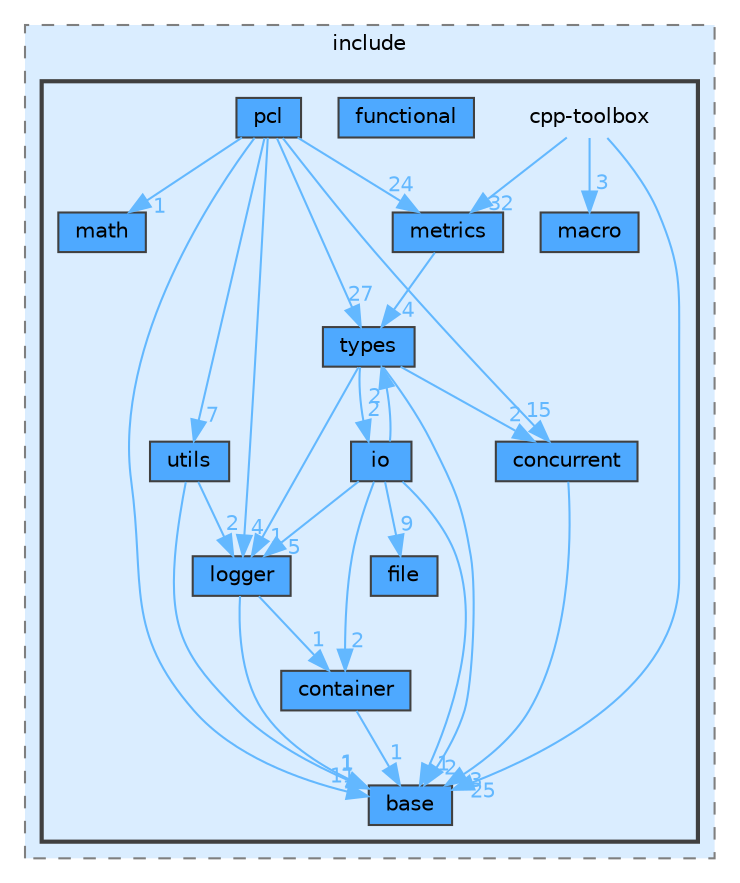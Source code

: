 digraph "src/include/cpp-toolbox"
{
 // LATEX_PDF_SIZE
  bgcolor="transparent";
  edge [fontname=Helvetica,fontsize=10,labelfontname=Helvetica,labelfontsize=10];
  node [fontname=Helvetica,fontsize=10,shape=box,height=0.2,width=0.4];
  compound=true
  subgraph clusterdir_b0856f6b0d80ccb263b2f415c91f9e17 {
    graph [ bgcolor="#daedff", pencolor="grey50", label="include", fontname=Helvetica,fontsize=10 style="filled,dashed", URL="dir_b0856f6b0d80ccb263b2f415c91f9e17.html",tooltip=""]
  subgraph clusterdir_09c6140c2956544491238e129f11fd9f {
    graph [ bgcolor="#daedff", pencolor="grey25", label="", fontname=Helvetica,fontsize=10 style="filled,bold", URL="dir_09c6140c2956544491238e129f11fd9f.html",tooltip=""]
    dir_09c6140c2956544491238e129f11fd9f [shape=plaintext, label="cpp-toolbox"];
  dir_175064ea02679cf4c3a50b5407502295 [label="base", fillcolor="#4ea9ff", color="grey25", style="filled", URL="dir_175064ea02679cf4c3a50b5407502295.html",tooltip=""];
  dir_53097c1fb4416aacf03fa23589a54650 [label="concurrent", fillcolor="#4ea9ff", color="grey25", style="filled", URL="dir_53097c1fb4416aacf03fa23589a54650.html",tooltip=""];
  dir_5e35b7373085dba8dab58644e4548795 [label="container", fillcolor="#4ea9ff", color="grey25", style="filled", URL="dir_5e35b7373085dba8dab58644e4548795.html",tooltip=""];
  dir_b5aa90370c16f0962bf4137c01c04103 [label="file", fillcolor="#4ea9ff", color="grey25", style="filled", URL="dir_b5aa90370c16f0962bf4137c01c04103.html",tooltip=""];
  dir_42d4fada0fd69cb4cfebc8e2df038324 [label="functional", fillcolor="#4ea9ff", color="grey25", style="filled", URL="dir_42d4fada0fd69cb4cfebc8e2df038324.html",tooltip=""];
  dir_0525589dda1abc1cfa65fd0da343267e [label="io", fillcolor="#4ea9ff", color="grey25", style="filled", URL="dir_0525589dda1abc1cfa65fd0da343267e.html",tooltip=""];
  dir_40d9b6a4c321e73b85093107dc465522 [label="logger", fillcolor="#4ea9ff", color="grey25", style="filled", URL="dir_40d9b6a4c321e73b85093107dc465522.html",tooltip=""];
  dir_5a67e91a1465d0f547b2b0b801205bed [label="macro", fillcolor="#4ea9ff", color="grey25", style="filled", URL="dir_5a67e91a1465d0f547b2b0b801205bed.html",tooltip=""];
  dir_456e3efa1700f2e372aa6b9f2b6f70ca [label="math", fillcolor="#4ea9ff", color="grey25", style="filled", URL="dir_456e3efa1700f2e372aa6b9f2b6f70ca.html",tooltip=""];
  dir_8fad4626683566b36de06301c858df30 [label="metrics", fillcolor="#4ea9ff", color="grey25", style="filled", URL="dir_8fad4626683566b36de06301c858df30.html",tooltip=""];
  dir_f66d48d75a3d5d9d9a342840712bf869 [label="pcl", fillcolor="#4ea9ff", color="grey25", style="filled", URL="dir_f66d48d75a3d5d9d9a342840712bf869.html",tooltip=""];
  dir_d073c017754f5bdb7e8e1de8ad13b99a [label="types", fillcolor="#4ea9ff", color="grey25", style="filled", URL="dir_d073c017754f5bdb7e8e1de8ad13b99a.html",tooltip=""];
  dir_f67a023f401e335084376ee616e38b67 [label="utils", fillcolor="#4ea9ff", color="grey25", style="filled", URL="dir_f67a023f401e335084376ee616e38b67.html",tooltip=""];
  }
  }
  dir_09c6140c2956544491238e129f11fd9f->dir_175064ea02679cf4c3a50b5407502295 [headlabel="25", labeldistance=1.5 headhref="dir_000004_000000.html" href="dir_000004_000000.html" color="steelblue1" fontcolor="steelblue1"];
  dir_09c6140c2956544491238e129f11fd9f->dir_5a67e91a1465d0f547b2b0b801205bed [headlabel="3", labeldistance=1.5 headhref="dir_000004_000031.html" href="dir_000004_000031.html" color="steelblue1" fontcolor="steelblue1"];
  dir_09c6140c2956544491238e129f11fd9f->dir_8fad4626683566b36de06301c858df30 [headlabel="32", labeldistance=1.5 headhref="dir_000004_000034.html" href="dir_000004_000034.html" color="steelblue1" fontcolor="steelblue1"];
  dir_53097c1fb4416aacf03fa23589a54650->dir_175064ea02679cf4c3a50b5407502295 [headlabel="3", labeldistance=1.5 headhref="dir_000001_000000.html" href="dir_000001_000000.html" color="steelblue1" fontcolor="steelblue1"];
  dir_5e35b7373085dba8dab58644e4548795->dir_175064ea02679cf4c3a50b5407502295 [headlabel="1", labeldistance=1.5 headhref="dir_000002_000000.html" href="dir_000002_000000.html" color="steelblue1" fontcolor="steelblue1"];
  dir_0525589dda1abc1cfa65fd0da343267e->dir_175064ea02679cf4c3a50b5407502295 [headlabel="1", labeldistance=1.5 headhref="dir_000028_000000.html" href="dir_000028_000000.html" color="steelblue1" fontcolor="steelblue1"];
  dir_0525589dda1abc1cfa65fd0da343267e->dir_40d9b6a4c321e73b85093107dc465522 [headlabel="5", labeldistance=1.5 headhref="dir_000028_000030.html" href="dir_000028_000030.html" color="steelblue1" fontcolor="steelblue1"];
  dir_0525589dda1abc1cfa65fd0da343267e->dir_5e35b7373085dba8dab58644e4548795 [headlabel="2", labeldistance=1.5 headhref="dir_000028_000002.html" href="dir_000028_000002.html" color="steelblue1" fontcolor="steelblue1"];
  dir_0525589dda1abc1cfa65fd0da343267e->dir_b5aa90370c16f0962bf4137c01c04103 [headlabel="9", labeldistance=1.5 headhref="dir_000028_000012.html" href="dir_000028_000012.html" color="steelblue1" fontcolor="steelblue1"];
  dir_0525589dda1abc1cfa65fd0da343267e->dir_d073c017754f5bdb7e8e1de8ad13b99a [headlabel="2", labeldistance=1.5 headhref="dir_000028_000040.html" href="dir_000028_000040.html" color="steelblue1" fontcolor="steelblue1"];
  dir_40d9b6a4c321e73b85093107dc465522->dir_175064ea02679cf4c3a50b5407502295 [headlabel="1", labeldistance=1.5 headhref="dir_000030_000000.html" href="dir_000030_000000.html" color="steelblue1" fontcolor="steelblue1"];
  dir_40d9b6a4c321e73b85093107dc465522->dir_5e35b7373085dba8dab58644e4548795 [headlabel="1", labeldistance=1.5 headhref="dir_000030_000002.html" href="dir_000030_000002.html" color="steelblue1" fontcolor="steelblue1"];
  dir_8fad4626683566b36de06301c858df30->dir_d073c017754f5bdb7e8e1de8ad13b99a [headlabel="4", labeldistance=1.5 headhref="dir_000034_000040.html" href="dir_000034_000040.html" color="steelblue1" fontcolor="steelblue1"];
  dir_f66d48d75a3d5d9d9a342840712bf869->dir_175064ea02679cf4c3a50b5407502295 [headlabel="11", labeldistance=1.5 headhref="dir_000037_000000.html" href="dir_000037_000000.html" color="steelblue1" fontcolor="steelblue1"];
  dir_f66d48d75a3d5d9d9a342840712bf869->dir_40d9b6a4c321e73b85093107dc465522 [headlabel="4", labeldistance=1.5 headhref="dir_000037_000030.html" href="dir_000037_000030.html" color="steelblue1" fontcolor="steelblue1"];
  dir_f66d48d75a3d5d9d9a342840712bf869->dir_456e3efa1700f2e372aa6b9f2b6f70ca [headlabel="1", labeldistance=1.5 headhref="dir_000037_000032.html" href="dir_000037_000032.html" color="steelblue1" fontcolor="steelblue1"];
  dir_f66d48d75a3d5d9d9a342840712bf869->dir_53097c1fb4416aacf03fa23589a54650 [headlabel="15", labeldistance=1.5 headhref="dir_000037_000001.html" href="dir_000037_000001.html" color="steelblue1" fontcolor="steelblue1"];
  dir_f66d48d75a3d5d9d9a342840712bf869->dir_8fad4626683566b36de06301c858df30 [headlabel="24", labeldistance=1.5 headhref="dir_000037_000034.html" href="dir_000037_000034.html" color="steelblue1" fontcolor="steelblue1"];
  dir_f66d48d75a3d5d9d9a342840712bf869->dir_d073c017754f5bdb7e8e1de8ad13b99a [headlabel="27", labeldistance=1.5 headhref="dir_000037_000040.html" href="dir_000037_000040.html" color="steelblue1" fontcolor="steelblue1"];
  dir_f66d48d75a3d5d9d9a342840712bf869->dir_f67a023f401e335084376ee616e38b67 [headlabel="7", labeldistance=1.5 headhref="dir_000037_000041.html" href="dir_000037_000041.html" color="steelblue1" fontcolor="steelblue1"];
  dir_d073c017754f5bdb7e8e1de8ad13b99a->dir_0525589dda1abc1cfa65fd0da343267e [headlabel="2", labeldistance=1.5 headhref="dir_000040_000028.html" href="dir_000040_000028.html" color="steelblue1" fontcolor="steelblue1"];
  dir_d073c017754f5bdb7e8e1de8ad13b99a->dir_175064ea02679cf4c3a50b5407502295 [headlabel="2", labeldistance=1.5 headhref="dir_000040_000000.html" href="dir_000040_000000.html" color="steelblue1" fontcolor="steelblue1"];
  dir_d073c017754f5bdb7e8e1de8ad13b99a->dir_40d9b6a4c321e73b85093107dc465522 [headlabel="1", labeldistance=1.5 headhref="dir_000040_000030.html" href="dir_000040_000030.html" color="steelblue1" fontcolor="steelblue1"];
  dir_d073c017754f5bdb7e8e1de8ad13b99a->dir_53097c1fb4416aacf03fa23589a54650 [headlabel="2", labeldistance=1.5 headhref="dir_000040_000001.html" href="dir_000040_000001.html" color="steelblue1" fontcolor="steelblue1"];
  dir_f67a023f401e335084376ee616e38b67->dir_175064ea02679cf4c3a50b5407502295 [headlabel="1", labeldistance=1.5 headhref="dir_000041_000000.html" href="dir_000041_000000.html" color="steelblue1" fontcolor="steelblue1"];
  dir_f67a023f401e335084376ee616e38b67->dir_40d9b6a4c321e73b85093107dc465522 [headlabel="2", labeldistance=1.5 headhref="dir_000041_000030.html" href="dir_000041_000030.html" color="steelblue1" fontcolor="steelblue1"];
}
